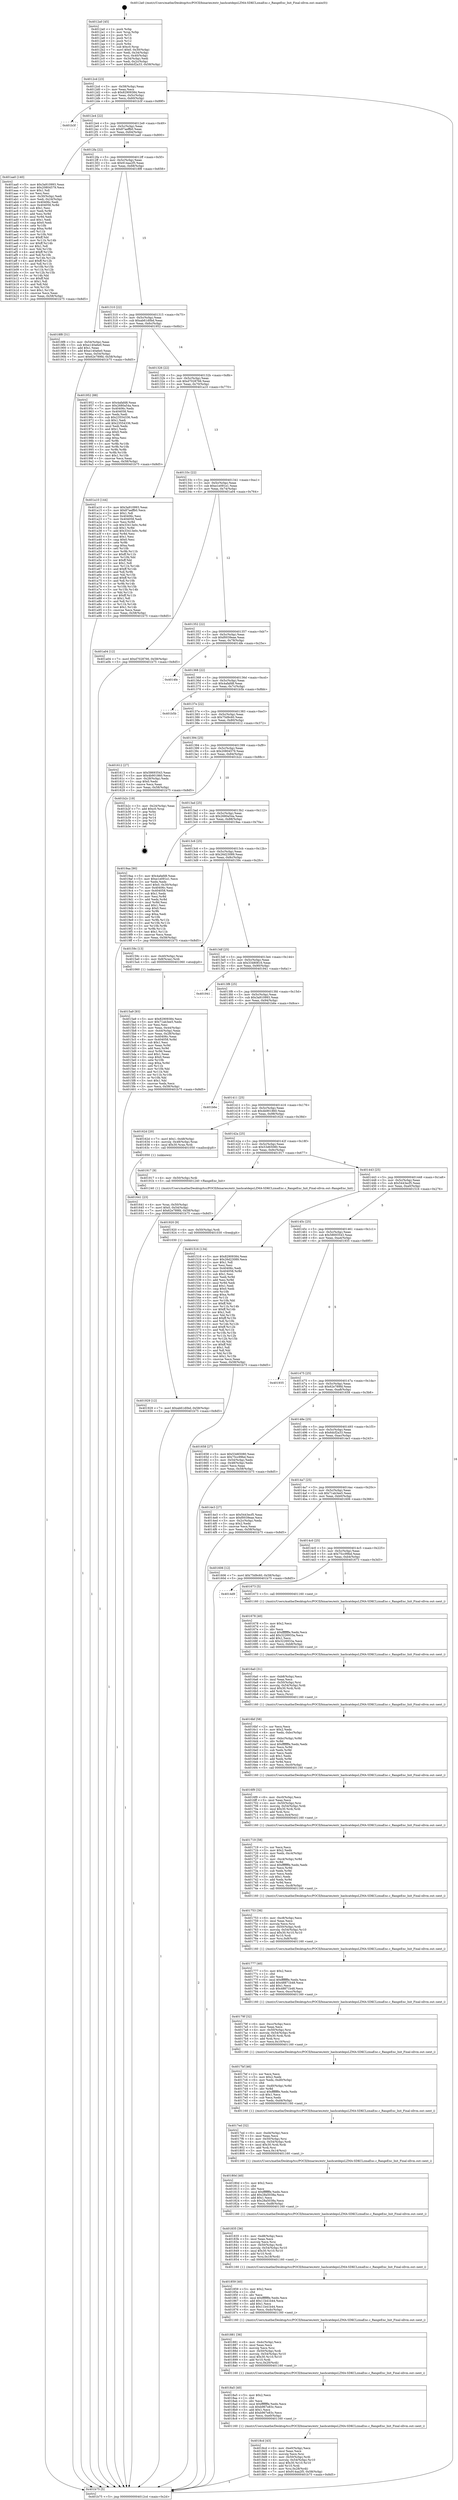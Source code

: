 digraph "0x4012a0" {
  label = "0x4012a0 (/mnt/c/Users/mathe/Desktop/tcc/POCII/binaries/extr_hashcatdepsLZMA-SDKCLzmaEnc.c_RangeEnc_Init_Final-ollvm.out::main(0))"
  labelloc = "t"
  node[shape=record]

  Entry [label="",width=0.3,height=0.3,shape=circle,fillcolor=black,style=filled]
  "0x4012cd" [label="{
     0x4012cd [23]\l
     | [instrs]\l
     &nbsp;&nbsp;0x4012cd \<+3\>: mov -0x58(%rbp),%eax\l
     &nbsp;&nbsp;0x4012d0 \<+2\>: mov %eax,%ecx\l
     &nbsp;&nbsp;0x4012d2 \<+6\>: sub $0x82909384,%ecx\l
     &nbsp;&nbsp;0x4012d8 \<+3\>: mov %eax,-0x5c(%rbp)\l
     &nbsp;&nbsp;0x4012db \<+3\>: mov %ecx,-0x60(%rbp)\l
     &nbsp;&nbsp;0x4012de \<+6\>: je 0000000000401b3f \<main+0x89f\>\l
  }"]
  "0x401b3f" [label="{
     0x401b3f\l
  }", style=dashed]
  "0x4012e4" [label="{
     0x4012e4 [22]\l
     | [instrs]\l
     &nbsp;&nbsp;0x4012e4 \<+5\>: jmp 00000000004012e9 \<main+0x49\>\l
     &nbsp;&nbsp;0x4012e9 \<+3\>: mov -0x5c(%rbp),%eax\l
     &nbsp;&nbsp;0x4012ec \<+5\>: sub $0x87aeffb0,%eax\l
     &nbsp;&nbsp;0x4012f1 \<+3\>: mov %eax,-0x64(%rbp)\l
     &nbsp;&nbsp;0x4012f4 \<+6\>: je 0000000000401aa0 \<main+0x800\>\l
  }"]
  Exit [label="",width=0.3,height=0.3,shape=circle,fillcolor=black,style=filled,peripheries=2]
  "0x401aa0" [label="{
     0x401aa0 [140]\l
     | [instrs]\l
     &nbsp;&nbsp;0x401aa0 \<+5\>: mov $0x3a910993,%eax\l
     &nbsp;&nbsp;0x401aa5 \<+5\>: mov $0x20804579,%ecx\l
     &nbsp;&nbsp;0x401aaa \<+2\>: mov $0x1,%dl\l
     &nbsp;&nbsp;0x401aac \<+2\>: xor %esi,%esi\l
     &nbsp;&nbsp;0x401aae \<+3\>: mov -0x30(%rbp),%edi\l
     &nbsp;&nbsp;0x401ab1 \<+3\>: mov %edi,-0x24(%rbp)\l
     &nbsp;&nbsp;0x401ab4 \<+7\>: mov 0x40406c,%edi\l
     &nbsp;&nbsp;0x401abb \<+8\>: mov 0x404058,%r8d\l
     &nbsp;&nbsp;0x401ac3 \<+3\>: sub $0x1,%esi\l
     &nbsp;&nbsp;0x401ac6 \<+3\>: mov %edi,%r9d\l
     &nbsp;&nbsp;0x401ac9 \<+3\>: add %esi,%r9d\l
     &nbsp;&nbsp;0x401acc \<+4\>: imul %r9d,%edi\l
     &nbsp;&nbsp;0x401ad0 \<+3\>: and $0x1,%edi\l
     &nbsp;&nbsp;0x401ad3 \<+3\>: cmp $0x0,%edi\l
     &nbsp;&nbsp;0x401ad6 \<+4\>: sete %r10b\l
     &nbsp;&nbsp;0x401ada \<+4\>: cmp $0xa,%r8d\l
     &nbsp;&nbsp;0x401ade \<+4\>: setl %r11b\l
     &nbsp;&nbsp;0x401ae2 \<+3\>: mov %r10b,%bl\l
     &nbsp;&nbsp;0x401ae5 \<+3\>: xor $0xff,%bl\l
     &nbsp;&nbsp;0x401ae8 \<+3\>: mov %r11b,%r14b\l
     &nbsp;&nbsp;0x401aeb \<+4\>: xor $0xff,%r14b\l
     &nbsp;&nbsp;0x401aef \<+3\>: xor $0x1,%dl\l
     &nbsp;&nbsp;0x401af2 \<+3\>: mov %bl,%r15b\l
     &nbsp;&nbsp;0x401af5 \<+4\>: and $0xff,%r15b\l
     &nbsp;&nbsp;0x401af9 \<+3\>: and %dl,%r10b\l
     &nbsp;&nbsp;0x401afc \<+3\>: mov %r14b,%r12b\l
     &nbsp;&nbsp;0x401aff \<+4\>: and $0xff,%r12b\l
     &nbsp;&nbsp;0x401b03 \<+3\>: and %dl,%r11b\l
     &nbsp;&nbsp;0x401b06 \<+3\>: or %r10b,%r15b\l
     &nbsp;&nbsp;0x401b09 \<+3\>: or %r11b,%r12b\l
     &nbsp;&nbsp;0x401b0c \<+3\>: xor %r12b,%r15b\l
     &nbsp;&nbsp;0x401b0f \<+3\>: or %r14b,%bl\l
     &nbsp;&nbsp;0x401b12 \<+3\>: xor $0xff,%bl\l
     &nbsp;&nbsp;0x401b15 \<+3\>: or $0x1,%dl\l
     &nbsp;&nbsp;0x401b18 \<+2\>: and %dl,%bl\l
     &nbsp;&nbsp;0x401b1a \<+3\>: or %bl,%r15b\l
     &nbsp;&nbsp;0x401b1d \<+4\>: test $0x1,%r15b\l
     &nbsp;&nbsp;0x401b21 \<+3\>: cmovne %ecx,%eax\l
     &nbsp;&nbsp;0x401b24 \<+3\>: mov %eax,-0x58(%rbp)\l
     &nbsp;&nbsp;0x401b27 \<+5\>: jmp 0000000000401b75 \<main+0x8d5\>\l
  }"]
  "0x4012fa" [label="{
     0x4012fa [22]\l
     | [instrs]\l
     &nbsp;&nbsp;0x4012fa \<+5\>: jmp 00000000004012ff \<main+0x5f\>\l
     &nbsp;&nbsp;0x4012ff \<+3\>: mov -0x5c(%rbp),%eax\l
     &nbsp;&nbsp;0x401302 \<+5\>: sub $0x914aa2f5,%eax\l
     &nbsp;&nbsp;0x401307 \<+3\>: mov %eax,-0x68(%rbp)\l
     &nbsp;&nbsp;0x40130a \<+6\>: je 00000000004018f8 \<main+0x658\>\l
  }"]
  "0x401929" [label="{
     0x401929 [12]\l
     | [instrs]\l
     &nbsp;&nbsp;0x401929 \<+7\>: movl $0xab61d0bd,-0x58(%rbp)\l
     &nbsp;&nbsp;0x401930 \<+5\>: jmp 0000000000401b75 \<main+0x8d5\>\l
  }"]
  "0x4018f8" [label="{
     0x4018f8 [31]\l
     | [instrs]\l
     &nbsp;&nbsp;0x4018f8 \<+3\>: mov -0x54(%rbp),%eax\l
     &nbsp;&nbsp;0x4018fb \<+5\>: sub $0xe140a6e0,%eax\l
     &nbsp;&nbsp;0x401900 \<+3\>: add $0x1,%eax\l
     &nbsp;&nbsp;0x401903 \<+5\>: add $0xe140a6e0,%eax\l
     &nbsp;&nbsp;0x401908 \<+3\>: mov %eax,-0x54(%rbp)\l
     &nbsp;&nbsp;0x40190b \<+7\>: movl $0x62e789fd,-0x58(%rbp)\l
     &nbsp;&nbsp;0x401912 \<+5\>: jmp 0000000000401b75 \<main+0x8d5\>\l
  }"]
  "0x401310" [label="{
     0x401310 [22]\l
     | [instrs]\l
     &nbsp;&nbsp;0x401310 \<+5\>: jmp 0000000000401315 \<main+0x75\>\l
     &nbsp;&nbsp;0x401315 \<+3\>: mov -0x5c(%rbp),%eax\l
     &nbsp;&nbsp;0x401318 \<+5\>: sub $0xab61d0bd,%eax\l
     &nbsp;&nbsp;0x40131d \<+3\>: mov %eax,-0x6c(%rbp)\l
     &nbsp;&nbsp;0x401320 \<+6\>: je 0000000000401952 \<main+0x6b2\>\l
  }"]
  "0x401920" [label="{
     0x401920 [9]\l
     | [instrs]\l
     &nbsp;&nbsp;0x401920 \<+4\>: mov -0x50(%rbp),%rdi\l
     &nbsp;&nbsp;0x401924 \<+5\>: call 0000000000401030 \<free@plt\>\l
     | [calls]\l
     &nbsp;&nbsp;0x401030 \{1\} (unknown)\l
  }"]
  "0x401952" [label="{
     0x401952 [88]\l
     | [instrs]\l
     &nbsp;&nbsp;0x401952 \<+5\>: mov $0x4afafd8,%eax\l
     &nbsp;&nbsp;0x401957 \<+5\>: mov $0x2680a54a,%ecx\l
     &nbsp;&nbsp;0x40195c \<+7\>: mov 0x40406c,%edx\l
     &nbsp;&nbsp;0x401963 \<+7\>: mov 0x404058,%esi\l
     &nbsp;&nbsp;0x40196a \<+2\>: mov %edx,%edi\l
     &nbsp;&nbsp;0x40196c \<+6\>: sub $0x23554336,%edi\l
     &nbsp;&nbsp;0x401972 \<+3\>: sub $0x1,%edi\l
     &nbsp;&nbsp;0x401975 \<+6\>: add $0x23554336,%edi\l
     &nbsp;&nbsp;0x40197b \<+3\>: imul %edi,%edx\l
     &nbsp;&nbsp;0x40197e \<+3\>: and $0x1,%edx\l
     &nbsp;&nbsp;0x401981 \<+3\>: cmp $0x0,%edx\l
     &nbsp;&nbsp;0x401984 \<+4\>: sete %r8b\l
     &nbsp;&nbsp;0x401988 \<+3\>: cmp $0xa,%esi\l
     &nbsp;&nbsp;0x40198b \<+4\>: setl %r9b\l
     &nbsp;&nbsp;0x40198f \<+3\>: mov %r8b,%r10b\l
     &nbsp;&nbsp;0x401992 \<+3\>: and %r9b,%r10b\l
     &nbsp;&nbsp;0x401995 \<+3\>: xor %r9b,%r8b\l
     &nbsp;&nbsp;0x401998 \<+3\>: or %r8b,%r10b\l
     &nbsp;&nbsp;0x40199b \<+4\>: test $0x1,%r10b\l
     &nbsp;&nbsp;0x40199f \<+3\>: cmovne %ecx,%eax\l
     &nbsp;&nbsp;0x4019a2 \<+3\>: mov %eax,-0x58(%rbp)\l
     &nbsp;&nbsp;0x4019a5 \<+5\>: jmp 0000000000401b75 \<main+0x8d5\>\l
  }"]
  "0x401326" [label="{
     0x401326 [22]\l
     | [instrs]\l
     &nbsp;&nbsp;0x401326 \<+5\>: jmp 000000000040132b \<main+0x8b\>\l
     &nbsp;&nbsp;0x40132b \<+3\>: mov -0x5c(%rbp),%eax\l
     &nbsp;&nbsp;0x40132e \<+5\>: sub $0xd7028766,%eax\l
     &nbsp;&nbsp;0x401333 \<+3\>: mov %eax,-0x70(%rbp)\l
     &nbsp;&nbsp;0x401336 \<+6\>: je 0000000000401a10 \<main+0x770\>\l
  }"]
  "0x4018cd" [label="{
     0x4018cd [43]\l
     | [instrs]\l
     &nbsp;&nbsp;0x4018cd \<+6\>: mov -0xe0(%rbp),%ecx\l
     &nbsp;&nbsp;0x4018d3 \<+3\>: imul %eax,%ecx\l
     &nbsp;&nbsp;0x4018d6 \<+3\>: movslq %ecx,%rsi\l
     &nbsp;&nbsp;0x4018d9 \<+4\>: mov -0x50(%rbp),%rdi\l
     &nbsp;&nbsp;0x4018dd \<+4\>: movslq -0x54(%rbp),%r10\l
     &nbsp;&nbsp;0x4018e1 \<+4\>: imul $0x30,%r10,%r10\l
     &nbsp;&nbsp;0x4018e5 \<+3\>: add %r10,%rdi\l
     &nbsp;&nbsp;0x4018e8 \<+4\>: mov %rsi,0x28(%rdi)\l
     &nbsp;&nbsp;0x4018ec \<+7\>: movl $0x914aa2f5,-0x58(%rbp)\l
     &nbsp;&nbsp;0x4018f3 \<+5\>: jmp 0000000000401b75 \<main+0x8d5\>\l
  }"]
  "0x401a10" [label="{
     0x401a10 [144]\l
     | [instrs]\l
     &nbsp;&nbsp;0x401a10 \<+5\>: mov $0x3a910993,%eax\l
     &nbsp;&nbsp;0x401a15 \<+5\>: mov $0x87aeffb0,%ecx\l
     &nbsp;&nbsp;0x401a1a \<+2\>: mov $0x1,%dl\l
     &nbsp;&nbsp;0x401a1c \<+7\>: mov 0x40406c,%esi\l
     &nbsp;&nbsp;0x401a23 \<+7\>: mov 0x404058,%edi\l
     &nbsp;&nbsp;0x401a2a \<+3\>: mov %esi,%r8d\l
     &nbsp;&nbsp;0x401a2d \<+7\>: sub $0x33413e0c,%r8d\l
     &nbsp;&nbsp;0x401a34 \<+4\>: sub $0x1,%r8d\l
     &nbsp;&nbsp;0x401a38 \<+7\>: add $0x33413e0c,%r8d\l
     &nbsp;&nbsp;0x401a3f \<+4\>: imul %r8d,%esi\l
     &nbsp;&nbsp;0x401a43 \<+3\>: and $0x1,%esi\l
     &nbsp;&nbsp;0x401a46 \<+3\>: cmp $0x0,%esi\l
     &nbsp;&nbsp;0x401a49 \<+4\>: sete %r9b\l
     &nbsp;&nbsp;0x401a4d \<+3\>: cmp $0xa,%edi\l
     &nbsp;&nbsp;0x401a50 \<+4\>: setl %r10b\l
     &nbsp;&nbsp;0x401a54 \<+3\>: mov %r9b,%r11b\l
     &nbsp;&nbsp;0x401a57 \<+4\>: xor $0xff,%r11b\l
     &nbsp;&nbsp;0x401a5b \<+3\>: mov %r10b,%bl\l
     &nbsp;&nbsp;0x401a5e \<+3\>: xor $0xff,%bl\l
     &nbsp;&nbsp;0x401a61 \<+3\>: xor $0x1,%dl\l
     &nbsp;&nbsp;0x401a64 \<+3\>: mov %r11b,%r14b\l
     &nbsp;&nbsp;0x401a67 \<+4\>: and $0xff,%r14b\l
     &nbsp;&nbsp;0x401a6b \<+3\>: and %dl,%r9b\l
     &nbsp;&nbsp;0x401a6e \<+3\>: mov %bl,%r15b\l
     &nbsp;&nbsp;0x401a71 \<+4\>: and $0xff,%r15b\l
     &nbsp;&nbsp;0x401a75 \<+3\>: and %dl,%r10b\l
     &nbsp;&nbsp;0x401a78 \<+3\>: or %r9b,%r14b\l
     &nbsp;&nbsp;0x401a7b \<+3\>: or %r10b,%r15b\l
     &nbsp;&nbsp;0x401a7e \<+3\>: xor %r15b,%r14b\l
     &nbsp;&nbsp;0x401a81 \<+3\>: or %bl,%r11b\l
     &nbsp;&nbsp;0x401a84 \<+4\>: xor $0xff,%r11b\l
     &nbsp;&nbsp;0x401a88 \<+3\>: or $0x1,%dl\l
     &nbsp;&nbsp;0x401a8b \<+3\>: and %dl,%r11b\l
     &nbsp;&nbsp;0x401a8e \<+3\>: or %r11b,%r14b\l
     &nbsp;&nbsp;0x401a91 \<+4\>: test $0x1,%r14b\l
     &nbsp;&nbsp;0x401a95 \<+3\>: cmovne %ecx,%eax\l
     &nbsp;&nbsp;0x401a98 \<+3\>: mov %eax,-0x58(%rbp)\l
     &nbsp;&nbsp;0x401a9b \<+5\>: jmp 0000000000401b75 \<main+0x8d5\>\l
  }"]
  "0x40133c" [label="{
     0x40133c [22]\l
     | [instrs]\l
     &nbsp;&nbsp;0x40133c \<+5\>: jmp 0000000000401341 \<main+0xa1\>\l
     &nbsp;&nbsp;0x401341 \<+3\>: mov -0x5c(%rbp),%eax\l
     &nbsp;&nbsp;0x401344 \<+5\>: sub $0xe1e091e1,%eax\l
     &nbsp;&nbsp;0x401349 \<+3\>: mov %eax,-0x74(%rbp)\l
     &nbsp;&nbsp;0x40134c \<+6\>: je 0000000000401a04 \<main+0x764\>\l
  }"]
  "0x4018a5" [label="{
     0x4018a5 [40]\l
     | [instrs]\l
     &nbsp;&nbsp;0x4018a5 \<+5\>: mov $0x2,%ecx\l
     &nbsp;&nbsp;0x4018aa \<+1\>: cltd\l
     &nbsp;&nbsp;0x4018ab \<+2\>: idiv %ecx\l
     &nbsp;&nbsp;0x4018ad \<+6\>: imul $0xfffffffe,%edx,%ecx\l
     &nbsp;&nbsp;0x4018b3 \<+6\>: sub $0xb967e83c,%ecx\l
     &nbsp;&nbsp;0x4018b9 \<+3\>: add $0x1,%ecx\l
     &nbsp;&nbsp;0x4018bc \<+6\>: add $0xb967e83c,%ecx\l
     &nbsp;&nbsp;0x4018c2 \<+6\>: mov %ecx,-0xe0(%rbp)\l
     &nbsp;&nbsp;0x4018c8 \<+5\>: call 0000000000401160 \<next_i\>\l
     | [calls]\l
     &nbsp;&nbsp;0x401160 \{1\} (/mnt/c/Users/mathe/Desktop/tcc/POCII/binaries/extr_hashcatdepsLZMA-SDKCLzmaEnc.c_RangeEnc_Init_Final-ollvm.out::next_i)\l
  }"]
  "0x401a04" [label="{
     0x401a04 [12]\l
     | [instrs]\l
     &nbsp;&nbsp;0x401a04 \<+7\>: movl $0xd7028766,-0x58(%rbp)\l
     &nbsp;&nbsp;0x401a0b \<+5\>: jmp 0000000000401b75 \<main+0x8d5\>\l
  }"]
  "0x401352" [label="{
     0x401352 [22]\l
     | [instrs]\l
     &nbsp;&nbsp;0x401352 \<+5\>: jmp 0000000000401357 \<main+0xb7\>\l
     &nbsp;&nbsp;0x401357 \<+3\>: mov -0x5c(%rbp),%eax\l
     &nbsp;&nbsp;0x40135a \<+5\>: sub $0xf0039eae,%eax\l
     &nbsp;&nbsp;0x40135f \<+3\>: mov %eax,-0x78(%rbp)\l
     &nbsp;&nbsp;0x401362 \<+6\>: je 00000000004014fe \<main+0x25e\>\l
  }"]
  "0x401881" [label="{
     0x401881 [36]\l
     | [instrs]\l
     &nbsp;&nbsp;0x401881 \<+6\>: mov -0xdc(%rbp),%ecx\l
     &nbsp;&nbsp;0x401887 \<+3\>: imul %eax,%ecx\l
     &nbsp;&nbsp;0x40188a \<+3\>: movslq %ecx,%rsi\l
     &nbsp;&nbsp;0x40188d \<+4\>: mov -0x50(%rbp),%rdi\l
     &nbsp;&nbsp;0x401891 \<+4\>: movslq -0x54(%rbp),%r10\l
     &nbsp;&nbsp;0x401895 \<+4\>: imul $0x30,%r10,%r10\l
     &nbsp;&nbsp;0x401899 \<+3\>: add %r10,%rdi\l
     &nbsp;&nbsp;0x40189c \<+4\>: mov %rsi,0x20(%rdi)\l
     &nbsp;&nbsp;0x4018a0 \<+5\>: call 0000000000401160 \<next_i\>\l
     | [calls]\l
     &nbsp;&nbsp;0x401160 \{1\} (/mnt/c/Users/mathe/Desktop/tcc/POCII/binaries/extr_hashcatdepsLZMA-SDKCLzmaEnc.c_RangeEnc_Init_Final-ollvm.out::next_i)\l
  }"]
  "0x4014fe" [label="{
     0x4014fe\l
  }", style=dashed]
  "0x401368" [label="{
     0x401368 [22]\l
     | [instrs]\l
     &nbsp;&nbsp;0x401368 \<+5\>: jmp 000000000040136d \<main+0xcd\>\l
     &nbsp;&nbsp;0x40136d \<+3\>: mov -0x5c(%rbp),%eax\l
     &nbsp;&nbsp;0x401370 \<+5\>: sub $0x4afafd8,%eax\l
     &nbsp;&nbsp;0x401375 \<+3\>: mov %eax,-0x7c(%rbp)\l
     &nbsp;&nbsp;0x401378 \<+6\>: je 0000000000401b5b \<main+0x8bb\>\l
  }"]
  "0x401859" [label="{
     0x401859 [40]\l
     | [instrs]\l
     &nbsp;&nbsp;0x401859 \<+5\>: mov $0x2,%ecx\l
     &nbsp;&nbsp;0x40185e \<+1\>: cltd\l
     &nbsp;&nbsp;0x40185f \<+2\>: idiv %ecx\l
     &nbsp;&nbsp;0x401861 \<+6\>: imul $0xfffffffe,%edx,%ecx\l
     &nbsp;&nbsp;0x401867 \<+6\>: add $0x11b41b44,%ecx\l
     &nbsp;&nbsp;0x40186d \<+3\>: add $0x1,%ecx\l
     &nbsp;&nbsp;0x401870 \<+6\>: sub $0x11b41b44,%ecx\l
     &nbsp;&nbsp;0x401876 \<+6\>: mov %ecx,-0xdc(%rbp)\l
     &nbsp;&nbsp;0x40187c \<+5\>: call 0000000000401160 \<next_i\>\l
     | [calls]\l
     &nbsp;&nbsp;0x401160 \{1\} (/mnt/c/Users/mathe/Desktop/tcc/POCII/binaries/extr_hashcatdepsLZMA-SDKCLzmaEnc.c_RangeEnc_Init_Final-ollvm.out::next_i)\l
  }"]
  "0x401b5b" [label="{
     0x401b5b\l
  }", style=dashed]
  "0x40137e" [label="{
     0x40137e [22]\l
     | [instrs]\l
     &nbsp;&nbsp;0x40137e \<+5\>: jmp 0000000000401383 \<main+0xe3\>\l
     &nbsp;&nbsp;0x401383 \<+3\>: mov -0x5c(%rbp),%eax\l
     &nbsp;&nbsp;0x401386 \<+5\>: sub $0x75d9c60,%eax\l
     &nbsp;&nbsp;0x40138b \<+3\>: mov %eax,-0x80(%rbp)\l
     &nbsp;&nbsp;0x40138e \<+6\>: je 0000000000401612 \<main+0x372\>\l
  }"]
  "0x401835" [label="{
     0x401835 [36]\l
     | [instrs]\l
     &nbsp;&nbsp;0x401835 \<+6\>: mov -0xd8(%rbp),%ecx\l
     &nbsp;&nbsp;0x40183b \<+3\>: imul %eax,%ecx\l
     &nbsp;&nbsp;0x40183e \<+3\>: movslq %ecx,%rsi\l
     &nbsp;&nbsp;0x401841 \<+4\>: mov -0x50(%rbp),%rdi\l
     &nbsp;&nbsp;0x401845 \<+4\>: movslq -0x54(%rbp),%r10\l
     &nbsp;&nbsp;0x401849 \<+4\>: imul $0x30,%r10,%r10\l
     &nbsp;&nbsp;0x40184d \<+3\>: add %r10,%rdi\l
     &nbsp;&nbsp;0x401850 \<+4\>: mov %rsi,0x18(%rdi)\l
     &nbsp;&nbsp;0x401854 \<+5\>: call 0000000000401160 \<next_i\>\l
     | [calls]\l
     &nbsp;&nbsp;0x401160 \{1\} (/mnt/c/Users/mathe/Desktop/tcc/POCII/binaries/extr_hashcatdepsLZMA-SDKCLzmaEnc.c_RangeEnc_Init_Final-ollvm.out::next_i)\l
  }"]
  "0x401612" [label="{
     0x401612 [27]\l
     | [instrs]\l
     &nbsp;&nbsp;0x401612 \<+5\>: mov $0x58693543,%eax\l
     &nbsp;&nbsp;0x401617 \<+5\>: mov $0x4b901860,%ecx\l
     &nbsp;&nbsp;0x40161c \<+3\>: mov -0x28(%rbp),%edx\l
     &nbsp;&nbsp;0x40161f \<+3\>: cmp $0x0,%edx\l
     &nbsp;&nbsp;0x401622 \<+3\>: cmove %ecx,%eax\l
     &nbsp;&nbsp;0x401625 \<+3\>: mov %eax,-0x58(%rbp)\l
     &nbsp;&nbsp;0x401628 \<+5\>: jmp 0000000000401b75 \<main+0x8d5\>\l
  }"]
  "0x401394" [label="{
     0x401394 [25]\l
     | [instrs]\l
     &nbsp;&nbsp;0x401394 \<+5\>: jmp 0000000000401399 \<main+0xf9\>\l
     &nbsp;&nbsp;0x401399 \<+3\>: mov -0x5c(%rbp),%eax\l
     &nbsp;&nbsp;0x40139c \<+5\>: sub $0x20804579,%eax\l
     &nbsp;&nbsp;0x4013a1 \<+6\>: mov %eax,-0x84(%rbp)\l
     &nbsp;&nbsp;0x4013a7 \<+6\>: je 0000000000401b2c \<main+0x88c\>\l
  }"]
  "0x40180d" [label="{
     0x40180d [40]\l
     | [instrs]\l
     &nbsp;&nbsp;0x40180d \<+5\>: mov $0x2,%ecx\l
     &nbsp;&nbsp;0x401812 \<+1\>: cltd\l
     &nbsp;&nbsp;0x401813 \<+2\>: idiv %ecx\l
     &nbsp;&nbsp;0x401815 \<+6\>: imul $0xfffffffe,%edx,%ecx\l
     &nbsp;&nbsp;0x40181b \<+6\>: add $0x28a5038a,%ecx\l
     &nbsp;&nbsp;0x401821 \<+3\>: add $0x1,%ecx\l
     &nbsp;&nbsp;0x401824 \<+6\>: sub $0x28a5038a,%ecx\l
     &nbsp;&nbsp;0x40182a \<+6\>: mov %ecx,-0xd8(%rbp)\l
     &nbsp;&nbsp;0x401830 \<+5\>: call 0000000000401160 \<next_i\>\l
     | [calls]\l
     &nbsp;&nbsp;0x401160 \{1\} (/mnt/c/Users/mathe/Desktop/tcc/POCII/binaries/extr_hashcatdepsLZMA-SDKCLzmaEnc.c_RangeEnc_Init_Final-ollvm.out::next_i)\l
  }"]
  "0x401b2c" [label="{
     0x401b2c [19]\l
     | [instrs]\l
     &nbsp;&nbsp;0x401b2c \<+3\>: mov -0x24(%rbp),%eax\l
     &nbsp;&nbsp;0x401b2f \<+7\>: add $0xc0,%rsp\l
     &nbsp;&nbsp;0x401b36 \<+1\>: pop %rbx\l
     &nbsp;&nbsp;0x401b37 \<+2\>: pop %r12\l
     &nbsp;&nbsp;0x401b39 \<+2\>: pop %r14\l
     &nbsp;&nbsp;0x401b3b \<+2\>: pop %r15\l
     &nbsp;&nbsp;0x401b3d \<+1\>: pop %rbp\l
     &nbsp;&nbsp;0x401b3e \<+1\>: ret\l
  }"]
  "0x4013ad" [label="{
     0x4013ad [25]\l
     | [instrs]\l
     &nbsp;&nbsp;0x4013ad \<+5\>: jmp 00000000004013b2 \<main+0x112\>\l
     &nbsp;&nbsp;0x4013b2 \<+3\>: mov -0x5c(%rbp),%eax\l
     &nbsp;&nbsp;0x4013b5 \<+5\>: sub $0x2680a54a,%eax\l
     &nbsp;&nbsp;0x4013ba \<+6\>: mov %eax,-0x88(%rbp)\l
     &nbsp;&nbsp;0x4013c0 \<+6\>: je 00000000004019aa \<main+0x70a\>\l
  }"]
  "0x4017ed" [label="{
     0x4017ed [32]\l
     | [instrs]\l
     &nbsp;&nbsp;0x4017ed \<+6\>: mov -0xd4(%rbp),%ecx\l
     &nbsp;&nbsp;0x4017f3 \<+3\>: imul %eax,%ecx\l
     &nbsp;&nbsp;0x4017f6 \<+4\>: mov -0x50(%rbp),%rsi\l
     &nbsp;&nbsp;0x4017fa \<+4\>: movslq -0x54(%rbp),%rdi\l
     &nbsp;&nbsp;0x4017fe \<+4\>: imul $0x30,%rdi,%rdi\l
     &nbsp;&nbsp;0x401802 \<+3\>: add %rdi,%rsi\l
     &nbsp;&nbsp;0x401805 \<+3\>: mov %ecx,0x14(%rsi)\l
     &nbsp;&nbsp;0x401808 \<+5\>: call 0000000000401160 \<next_i\>\l
     | [calls]\l
     &nbsp;&nbsp;0x401160 \{1\} (/mnt/c/Users/mathe/Desktop/tcc/POCII/binaries/extr_hashcatdepsLZMA-SDKCLzmaEnc.c_RangeEnc_Init_Final-ollvm.out::next_i)\l
  }"]
  "0x4019aa" [label="{
     0x4019aa [90]\l
     | [instrs]\l
     &nbsp;&nbsp;0x4019aa \<+5\>: mov $0x4afafd8,%eax\l
     &nbsp;&nbsp;0x4019af \<+5\>: mov $0xe1e091e1,%ecx\l
     &nbsp;&nbsp;0x4019b4 \<+2\>: xor %edx,%edx\l
     &nbsp;&nbsp;0x4019b6 \<+7\>: movl $0x0,-0x30(%rbp)\l
     &nbsp;&nbsp;0x4019bd \<+7\>: mov 0x40406c,%esi\l
     &nbsp;&nbsp;0x4019c4 \<+7\>: mov 0x404058,%edi\l
     &nbsp;&nbsp;0x4019cb \<+3\>: sub $0x1,%edx\l
     &nbsp;&nbsp;0x4019ce \<+3\>: mov %esi,%r8d\l
     &nbsp;&nbsp;0x4019d1 \<+3\>: add %edx,%r8d\l
     &nbsp;&nbsp;0x4019d4 \<+4\>: imul %r8d,%esi\l
     &nbsp;&nbsp;0x4019d8 \<+3\>: and $0x1,%esi\l
     &nbsp;&nbsp;0x4019db \<+3\>: cmp $0x0,%esi\l
     &nbsp;&nbsp;0x4019de \<+4\>: sete %r9b\l
     &nbsp;&nbsp;0x4019e2 \<+3\>: cmp $0xa,%edi\l
     &nbsp;&nbsp;0x4019e5 \<+4\>: setl %r10b\l
     &nbsp;&nbsp;0x4019e9 \<+3\>: mov %r9b,%r11b\l
     &nbsp;&nbsp;0x4019ec \<+3\>: and %r10b,%r11b\l
     &nbsp;&nbsp;0x4019ef \<+3\>: xor %r10b,%r9b\l
     &nbsp;&nbsp;0x4019f2 \<+3\>: or %r9b,%r11b\l
     &nbsp;&nbsp;0x4019f5 \<+4\>: test $0x1,%r11b\l
     &nbsp;&nbsp;0x4019f9 \<+3\>: cmovne %ecx,%eax\l
     &nbsp;&nbsp;0x4019fc \<+3\>: mov %eax,-0x58(%rbp)\l
     &nbsp;&nbsp;0x4019ff \<+5\>: jmp 0000000000401b75 \<main+0x8d5\>\l
  }"]
  "0x4013c6" [label="{
     0x4013c6 [25]\l
     | [instrs]\l
     &nbsp;&nbsp;0x4013c6 \<+5\>: jmp 00000000004013cb \<main+0x12b\>\l
     &nbsp;&nbsp;0x4013cb \<+3\>: mov -0x5c(%rbp),%eax\l
     &nbsp;&nbsp;0x4013ce \<+5\>: sub $0x26d23089,%eax\l
     &nbsp;&nbsp;0x4013d3 \<+6\>: mov %eax,-0x8c(%rbp)\l
     &nbsp;&nbsp;0x4013d9 \<+6\>: je 000000000040159c \<main+0x2fc\>\l
  }"]
  "0x4017bf" [label="{
     0x4017bf [46]\l
     | [instrs]\l
     &nbsp;&nbsp;0x4017bf \<+2\>: xor %ecx,%ecx\l
     &nbsp;&nbsp;0x4017c1 \<+5\>: mov $0x2,%edx\l
     &nbsp;&nbsp;0x4017c6 \<+6\>: mov %edx,-0xd0(%rbp)\l
     &nbsp;&nbsp;0x4017cc \<+1\>: cltd\l
     &nbsp;&nbsp;0x4017cd \<+7\>: mov -0xd0(%rbp),%r8d\l
     &nbsp;&nbsp;0x4017d4 \<+3\>: idiv %r8d\l
     &nbsp;&nbsp;0x4017d7 \<+6\>: imul $0xfffffffe,%edx,%edx\l
     &nbsp;&nbsp;0x4017dd \<+3\>: sub $0x1,%ecx\l
     &nbsp;&nbsp;0x4017e0 \<+2\>: sub %ecx,%edx\l
     &nbsp;&nbsp;0x4017e2 \<+6\>: mov %edx,-0xd4(%rbp)\l
     &nbsp;&nbsp;0x4017e8 \<+5\>: call 0000000000401160 \<next_i\>\l
     | [calls]\l
     &nbsp;&nbsp;0x401160 \{1\} (/mnt/c/Users/mathe/Desktop/tcc/POCII/binaries/extr_hashcatdepsLZMA-SDKCLzmaEnc.c_RangeEnc_Init_Final-ollvm.out::next_i)\l
  }"]
  "0x40159c" [label="{
     0x40159c [13]\l
     | [instrs]\l
     &nbsp;&nbsp;0x40159c \<+4\>: mov -0x40(%rbp),%rax\l
     &nbsp;&nbsp;0x4015a0 \<+4\>: mov 0x8(%rax),%rdi\l
     &nbsp;&nbsp;0x4015a4 \<+5\>: call 0000000000401060 \<atoi@plt\>\l
     | [calls]\l
     &nbsp;&nbsp;0x401060 \{1\} (unknown)\l
  }"]
  "0x4013df" [label="{
     0x4013df [25]\l
     | [instrs]\l
     &nbsp;&nbsp;0x4013df \<+5\>: jmp 00000000004013e4 \<main+0x144\>\l
     &nbsp;&nbsp;0x4013e4 \<+3\>: mov -0x5c(%rbp),%eax\l
     &nbsp;&nbsp;0x4013e7 \<+5\>: sub $0x33480816,%eax\l
     &nbsp;&nbsp;0x4013ec \<+6\>: mov %eax,-0x90(%rbp)\l
     &nbsp;&nbsp;0x4013f2 \<+6\>: je 0000000000401941 \<main+0x6a1\>\l
  }"]
  "0x40179f" [label="{
     0x40179f [32]\l
     | [instrs]\l
     &nbsp;&nbsp;0x40179f \<+6\>: mov -0xcc(%rbp),%ecx\l
     &nbsp;&nbsp;0x4017a5 \<+3\>: imul %eax,%ecx\l
     &nbsp;&nbsp;0x4017a8 \<+4\>: mov -0x50(%rbp),%rsi\l
     &nbsp;&nbsp;0x4017ac \<+4\>: movslq -0x54(%rbp),%rdi\l
     &nbsp;&nbsp;0x4017b0 \<+4\>: imul $0x30,%rdi,%rdi\l
     &nbsp;&nbsp;0x4017b4 \<+3\>: add %rdi,%rsi\l
     &nbsp;&nbsp;0x4017b7 \<+3\>: mov %ecx,0x10(%rsi)\l
     &nbsp;&nbsp;0x4017ba \<+5\>: call 0000000000401160 \<next_i\>\l
     | [calls]\l
     &nbsp;&nbsp;0x401160 \{1\} (/mnt/c/Users/mathe/Desktop/tcc/POCII/binaries/extr_hashcatdepsLZMA-SDKCLzmaEnc.c_RangeEnc_Init_Final-ollvm.out::next_i)\l
  }"]
  "0x401941" [label="{
     0x401941\l
  }", style=dashed]
  "0x4013f8" [label="{
     0x4013f8 [25]\l
     | [instrs]\l
     &nbsp;&nbsp;0x4013f8 \<+5\>: jmp 00000000004013fd \<main+0x15d\>\l
     &nbsp;&nbsp;0x4013fd \<+3\>: mov -0x5c(%rbp),%eax\l
     &nbsp;&nbsp;0x401400 \<+5\>: sub $0x3a910993,%eax\l
     &nbsp;&nbsp;0x401405 \<+6\>: mov %eax,-0x94(%rbp)\l
     &nbsp;&nbsp;0x40140b \<+6\>: je 0000000000401b6e \<main+0x8ce\>\l
  }"]
  "0x401777" [label="{
     0x401777 [40]\l
     | [instrs]\l
     &nbsp;&nbsp;0x401777 \<+5\>: mov $0x2,%ecx\l
     &nbsp;&nbsp;0x40177c \<+1\>: cltd\l
     &nbsp;&nbsp;0x40177d \<+2\>: idiv %ecx\l
     &nbsp;&nbsp;0x40177f \<+6\>: imul $0xfffffffe,%edx,%ecx\l
     &nbsp;&nbsp;0x401785 \<+6\>: add $0x48871b48,%ecx\l
     &nbsp;&nbsp;0x40178b \<+3\>: add $0x1,%ecx\l
     &nbsp;&nbsp;0x40178e \<+6\>: sub $0x48871b48,%ecx\l
     &nbsp;&nbsp;0x401794 \<+6\>: mov %ecx,-0xcc(%rbp)\l
     &nbsp;&nbsp;0x40179a \<+5\>: call 0000000000401160 \<next_i\>\l
     | [calls]\l
     &nbsp;&nbsp;0x401160 \{1\} (/mnt/c/Users/mathe/Desktop/tcc/POCII/binaries/extr_hashcatdepsLZMA-SDKCLzmaEnc.c_RangeEnc_Init_Final-ollvm.out::next_i)\l
  }"]
  "0x401b6e" [label="{
     0x401b6e\l
  }", style=dashed]
  "0x401411" [label="{
     0x401411 [25]\l
     | [instrs]\l
     &nbsp;&nbsp;0x401411 \<+5\>: jmp 0000000000401416 \<main+0x176\>\l
     &nbsp;&nbsp;0x401416 \<+3\>: mov -0x5c(%rbp),%eax\l
     &nbsp;&nbsp;0x401419 \<+5\>: sub $0x4b901860,%eax\l
     &nbsp;&nbsp;0x40141e \<+6\>: mov %eax,-0x98(%rbp)\l
     &nbsp;&nbsp;0x401424 \<+6\>: je 000000000040162d \<main+0x38d\>\l
  }"]
  "0x401753" [label="{
     0x401753 [36]\l
     | [instrs]\l
     &nbsp;&nbsp;0x401753 \<+6\>: mov -0xc8(%rbp),%ecx\l
     &nbsp;&nbsp;0x401759 \<+3\>: imul %eax,%ecx\l
     &nbsp;&nbsp;0x40175c \<+3\>: movslq %ecx,%rsi\l
     &nbsp;&nbsp;0x40175f \<+4\>: mov -0x50(%rbp),%rdi\l
     &nbsp;&nbsp;0x401763 \<+4\>: movslq -0x54(%rbp),%r10\l
     &nbsp;&nbsp;0x401767 \<+4\>: imul $0x30,%r10,%r10\l
     &nbsp;&nbsp;0x40176b \<+3\>: add %r10,%rdi\l
     &nbsp;&nbsp;0x40176e \<+4\>: mov %rsi,0x8(%rdi)\l
     &nbsp;&nbsp;0x401772 \<+5\>: call 0000000000401160 \<next_i\>\l
     | [calls]\l
     &nbsp;&nbsp;0x401160 \{1\} (/mnt/c/Users/mathe/Desktop/tcc/POCII/binaries/extr_hashcatdepsLZMA-SDKCLzmaEnc.c_RangeEnc_Init_Final-ollvm.out::next_i)\l
  }"]
  "0x40162d" [label="{
     0x40162d [20]\l
     | [instrs]\l
     &nbsp;&nbsp;0x40162d \<+7\>: movl $0x1,-0x48(%rbp)\l
     &nbsp;&nbsp;0x401634 \<+4\>: movslq -0x48(%rbp),%rax\l
     &nbsp;&nbsp;0x401638 \<+4\>: imul $0x30,%rax,%rdi\l
     &nbsp;&nbsp;0x40163c \<+5\>: call 0000000000401050 \<malloc@plt\>\l
     | [calls]\l
     &nbsp;&nbsp;0x401050 \{1\} (unknown)\l
  }"]
  "0x40142a" [label="{
     0x40142a [25]\l
     | [instrs]\l
     &nbsp;&nbsp;0x40142a \<+5\>: jmp 000000000040142f \<main+0x18f\>\l
     &nbsp;&nbsp;0x40142f \<+3\>: mov -0x5c(%rbp),%eax\l
     &nbsp;&nbsp;0x401432 \<+5\>: sub $0x53d65080,%eax\l
     &nbsp;&nbsp;0x401437 \<+6\>: mov %eax,-0x9c(%rbp)\l
     &nbsp;&nbsp;0x40143d \<+6\>: je 0000000000401917 \<main+0x677\>\l
  }"]
  "0x401719" [label="{
     0x401719 [58]\l
     | [instrs]\l
     &nbsp;&nbsp;0x401719 \<+2\>: xor %ecx,%ecx\l
     &nbsp;&nbsp;0x40171b \<+5\>: mov $0x2,%edx\l
     &nbsp;&nbsp;0x401720 \<+6\>: mov %edx,-0xc4(%rbp)\l
     &nbsp;&nbsp;0x401726 \<+1\>: cltd\l
     &nbsp;&nbsp;0x401727 \<+7\>: mov -0xc4(%rbp),%r8d\l
     &nbsp;&nbsp;0x40172e \<+3\>: idiv %r8d\l
     &nbsp;&nbsp;0x401731 \<+6\>: imul $0xfffffffe,%edx,%edx\l
     &nbsp;&nbsp;0x401737 \<+3\>: mov %ecx,%r9d\l
     &nbsp;&nbsp;0x40173a \<+3\>: sub %edx,%r9d\l
     &nbsp;&nbsp;0x40173d \<+2\>: mov %ecx,%edx\l
     &nbsp;&nbsp;0x40173f \<+3\>: sub $0x1,%edx\l
     &nbsp;&nbsp;0x401742 \<+3\>: add %edx,%r9d\l
     &nbsp;&nbsp;0x401745 \<+3\>: sub %r9d,%ecx\l
     &nbsp;&nbsp;0x401748 \<+6\>: mov %ecx,-0xc8(%rbp)\l
     &nbsp;&nbsp;0x40174e \<+5\>: call 0000000000401160 \<next_i\>\l
     | [calls]\l
     &nbsp;&nbsp;0x401160 \{1\} (/mnt/c/Users/mathe/Desktop/tcc/POCII/binaries/extr_hashcatdepsLZMA-SDKCLzmaEnc.c_RangeEnc_Init_Final-ollvm.out::next_i)\l
  }"]
  "0x401917" [label="{
     0x401917 [9]\l
     | [instrs]\l
     &nbsp;&nbsp;0x401917 \<+4\>: mov -0x50(%rbp),%rdi\l
     &nbsp;&nbsp;0x40191b \<+5\>: call 0000000000401240 \<RangeEnc_Init\>\l
     | [calls]\l
     &nbsp;&nbsp;0x401240 \{1\} (/mnt/c/Users/mathe/Desktop/tcc/POCII/binaries/extr_hashcatdepsLZMA-SDKCLzmaEnc.c_RangeEnc_Init_Final-ollvm.out::RangeEnc_Init)\l
  }"]
  "0x401443" [label="{
     0x401443 [25]\l
     | [instrs]\l
     &nbsp;&nbsp;0x401443 \<+5\>: jmp 0000000000401448 \<main+0x1a8\>\l
     &nbsp;&nbsp;0x401448 \<+3\>: mov -0x5c(%rbp),%eax\l
     &nbsp;&nbsp;0x40144b \<+5\>: sub $0x5443ecf5,%eax\l
     &nbsp;&nbsp;0x401450 \<+6\>: mov %eax,-0xa0(%rbp)\l
     &nbsp;&nbsp;0x401456 \<+6\>: je 0000000000401516 \<main+0x276\>\l
  }"]
  "0x4016f9" [label="{
     0x4016f9 [32]\l
     | [instrs]\l
     &nbsp;&nbsp;0x4016f9 \<+6\>: mov -0xc0(%rbp),%ecx\l
     &nbsp;&nbsp;0x4016ff \<+3\>: imul %eax,%ecx\l
     &nbsp;&nbsp;0x401702 \<+4\>: mov -0x50(%rbp),%rsi\l
     &nbsp;&nbsp;0x401706 \<+4\>: movslq -0x54(%rbp),%rdi\l
     &nbsp;&nbsp;0x40170a \<+4\>: imul $0x30,%rdi,%rdi\l
     &nbsp;&nbsp;0x40170e \<+3\>: add %rdi,%rsi\l
     &nbsp;&nbsp;0x401711 \<+3\>: mov %ecx,0x4(%rsi)\l
     &nbsp;&nbsp;0x401714 \<+5\>: call 0000000000401160 \<next_i\>\l
     | [calls]\l
     &nbsp;&nbsp;0x401160 \{1\} (/mnt/c/Users/mathe/Desktop/tcc/POCII/binaries/extr_hashcatdepsLZMA-SDKCLzmaEnc.c_RangeEnc_Init_Final-ollvm.out::next_i)\l
  }"]
  "0x401516" [label="{
     0x401516 [134]\l
     | [instrs]\l
     &nbsp;&nbsp;0x401516 \<+5\>: mov $0x82909384,%eax\l
     &nbsp;&nbsp;0x40151b \<+5\>: mov $0x26d23089,%ecx\l
     &nbsp;&nbsp;0x401520 \<+2\>: mov $0x1,%dl\l
     &nbsp;&nbsp;0x401522 \<+2\>: xor %esi,%esi\l
     &nbsp;&nbsp;0x401524 \<+7\>: mov 0x40406c,%edi\l
     &nbsp;&nbsp;0x40152b \<+8\>: mov 0x404058,%r8d\l
     &nbsp;&nbsp;0x401533 \<+3\>: sub $0x1,%esi\l
     &nbsp;&nbsp;0x401536 \<+3\>: mov %edi,%r9d\l
     &nbsp;&nbsp;0x401539 \<+3\>: add %esi,%r9d\l
     &nbsp;&nbsp;0x40153c \<+4\>: imul %r9d,%edi\l
     &nbsp;&nbsp;0x401540 \<+3\>: and $0x1,%edi\l
     &nbsp;&nbsp;0x401543 \<+3\>: cmp $0x0,%edi\l
     &nbsp;&nbsp;0x401546 \<+4\>: sete %r10b\l
     &nbsp;&nbsp;0x40154a \<+4\>: cmp $0xa,%r8d\l
     &nbsp;&nbsp;0x40154e \<+4\>: setl %r11b\l
     &nbsp;&nbsp;0x401552 \<+3\>: mov %r10b,%bl\l
     &nbsp;&nbsp;0x401555 \<+3\>: xor $0xff,%bl\l
     &nbsp;&nbsp;0x401558 \<+3\>: mov %r11b,%r14b\l
     &nbsp;&nbsp;0x40155b \<+4\>: xor $0xff,%r14b\l
     &nbsp;&nbsp;0x40155f \<+3\>: xor $0x1,%dl\l
     &nbsp;&nbsp;0x401562 \<+3\>: mov %bl,%r15b\l
     &nbsp;&nbsp;0x401565 \<+4\>: and $0xff,%r15b\l
     &nbsp;&nbsp;0x401569 \<+3\>: and %dl,%r10b\l
     &nbsp;&nbsp;0x40156c \<+3\>: mov %r14b,%r12b\l
     &nbsp;&nbsp;0x40156f \<+4\>: and $0xff,%r12b\l
     &nbsp;&nbsp;0x401573 \<+3\>: and %dl,%r11b\l
     &nbsp;&nbsp;0x401576 \<+3\>: or %r10b,%r15b\l
     &nbsp;&nbsp;0x401579 \<+3\>: or %r11b,%r12b\l
     &nbsp;&nbsp;0x40157c \<+3\>: xor %r12b,%r15b\l
     &nbsp;&nbsp;0x40157f \<+3\>: or %r14b,%bl\l
     &nbsp;&nbsp;0x401582 \<+3\>: xor $0xff,%bl\l
     &nbsp;&nbsp;0x401585 \<+3\>: or $0x1,%dl\l
     &nbsp;&nbsp;0x401588 \<+2\>: and %dl,%bl\l
     &nbsp;&nbsp;0x40158a \<+3\>: or %bl,%r15b\l
     &nbsp;&nbsp;0x40158d \<+4\>: test $0x1,%r15b\l
     &nbsp;&nbsp;0x401591 \<+3\>: cmovne %ecx,%eax\l
     &nbsp;&nbsp;0x401594 \<+3\>: mov %eax,-0x58(%rbp)\l
     &nbsp;&nbsp;0x401597 \<+5\>: jmp 0000000000401b75 \<main+0x8d5\>\l
  }"]
  "0x40145c" [label="{
     0x40145c [25]\l
     | [instrs]\l
     &nbsp;&nbsp;0x40145c \<+5\>: jmp 0000000000401461 \<main+0x1c1\>\l
     &nbsp;&nbsp;0x401461 \<+3\>: mov -0x5c(%rbp),%eax\l
     &nbsp;&nbsp;0x401464 \<+5\>: sub $0x58693543,%eax\l
     &nbsp;&nbsp;0x401469 \<+6\>: mov %eax,-0xa4(%rbp)\l
     &nbsp;&nbsp;0x40146f \<+6\>: je 0000000000401935 \<main+0x695\>\l
  }"]
  "0x4016bf" [label="{
     0x4016bf [58]\l
     | [instrs]\l
     &nbsp;&nbsp;0x4016bf \<+2\>: xor %ecx,%ecx\l
     &nbsp;&nbsp;0x4016c1 \<+5\>: mov $0x2,%edx\l
     &nbsp;&nbsp;0x4016c6 \<+6\>: mov %edx,-0xbc(%rbp)\l
     &nbsp;&nbsp;0x4016cc \<+1\>: cltd\l
     &nbsp;&nbsp;0x4016cd \<+7\>: mov -0xbc(%rbp),%r8d\l
     &nbsp;&nbsp;0x4016d4 \<+3\>: idiv %r8d\l
     &nbsp;&nbsp;0x4016d7 \<+6\>: imul $0xfffffffe,%edx,%edx\l
     &nbsp;&nbsp;0x4016dd \<+3\>: mov %ecx,%r9d\l
     &nbsp;&nbsp;0x4016e0 \<+3\>: sub %edx,%r9d\l
     &nbsp;&nbsp;0x4016e3 \<+2\>: mov %ecx,%edx\l
     &nbsp;&nbsp;0x4016e5 \<+3\>: sub $0x1,%edx\l
     &nbsp;&nbsp;0x4016e8 \<+3\>: add %edx,%r9d\l
     &nbsp;&nbsp;0x4016eb \<+3\>: sub %r9d,%ecx\l
     &nbsp;&nbsp;0x4016ee \<+6\>: mov %ecx,-0xc0(%rbp)\l
     &nbsp;&nbsp;0x4016f4 \<+5\>: call 0000000000401160 \<next_i\>\l
     | [calls]\l
     &nbsp;&nbsp;0x401160 \{1\} (/mnt/c/Users/mathe/Desktop/tcc/POCII/binaries/extr_hashcatdepsLZMA-SDKCLzmaEnc.c_RangeEnc_Init_Final-ollvm.out::next_i)\l
  }"]
  "0x401935" [label="{
     0x401935\l
  }", style=dashed]
  "0x401475" [label="{
     0x401475 [25]\l
     | [instrs]\l
     &nbsp;&nbsp;0x401475 \<+5\>: jmp 000000000040147a \<main+0x1da\>\l
     &nbsp;&nbsp;0x40147a \<+3\>: mov -0x5c(%rbp),%eax\l
     &nbsp;&nbsp;0x40147d \<+5\>: sub $0x62e789fd,%eax\l
     &nbsp;&nbsp;0x401482 \<+6\>: mov %eax,-0xa8(%rbp)\l
     &nbsp;&nbsp;0x401488 \<+6\>: je 0000000000401658 \<main+0x3b8\>\l
  }"]
  "0x4016a0" [label="{
     0x4016a0 [31]\l
     | [instrs]\l
     &nbsp;&nbsp;0x4016a0 \<+6\>: mov -0xb8(%rbp),%ecx\l
     &nbsp;&nbsp;0x4016a6 \<+3\>: imul %eax,%ecx\l
     &nbsp;&nbsp;0x4016a9 \<+4\>: mov -0x50(%rbp),%rsi\l
     &nbsp;&nbsp;0x4016ad \<+4\>: movslq -0x54(%rbp),%rdi\l
     &nbsp;&nbsp;0x4016b1 \<+4\>: imul $0x30,%rdi,%rdi\l
     &nbsp;&nbsp;0x4016b5 \<+3\>: add %rdi,%rsi\l
     &nbsp;&nbsp;0x4016b8 \<+2\>: mov %ecx,(%rsi)\l
     &nbsp;&nbsp;0x4016ba \<+5\>: call 0000000000401160 \<next_i\>\l
     | [calls]\l
     &nbsp;&nbsp;0x401160 \{1\} (/mnt/c/Users/mathe/Desktop/tcc/POCII/binaries/extr_hashcatdepsLZMA-SDKCLzmaEnc.c_RangeEnc_Init_Final-ollvm.out::next_i)\l
  }"]
  "0x401658" [label="{
     0x401658 [27]\l
     | [instrs]\l
     &nbsp;&nbsp;0x401658 \<+5\>: mov $0x53d65080,%eax\l
     &nbsp;&nbsp;0x40165d \<+5\>: mov $0x75cc99bd,%ecx\l
     &nbsp;&nbsp;0x401662 \<+3\>: mov -0x54(%rbp),%edx\l
     &nbsp;&nbsp;0x401665 \<+3\>: cmp -0x48(%rbp),%edx\l
     &nbsp;&nbsp;0x401668 \<+3\>: cmovl %ecx,%eax\l
     &nbsp;&nbsp;0x40166b \<+3\>: mov %eax,-0x58(%rbp)\l
     &nbsp;&nbsp;0x40166e \<+5\>: jmp 0000000000401b75 \<main+0x8d5\>\l
  }"]
  "0x40148e" [label="{
     0x40148e [25]\l
     | [instrs]\l
     &nbsp;&nbsp;0x40148e \<+5\>: jmp 0000000000401493 \<main+0x1f3\>\l
     &nbsp;&nbsp;0x401493 \<+3\>: mov -0x5c(%rbp),%eax\l
     &nbsp;&nbsp;0x401496 \<+5\>: sub $0x6dcf2a33,%eax\l
     &nbsp;&nbsp;0x40149b \<+6\>: mov %eax,-0xac(%rbp)\l
     &nbsp;&nbsp;0x4014a1 \<+6\>: je 00000000004014e3 \<main+0x243\>\l
  }"]
  "0x401678" [label="{
     0x401678 [40]\l
     | [instrs]\l
     &nbsp;&nbsp;0x401678 \<+5\>: mov $0x2,%ecx\l
     &nbsp;&nbsp;0x40167d \<+1\>: cltd\l
     &nbsp;&nbsp;0x40167e \<+2\>: idiv %ecx\l
     &nbsp;&nbsp;0x401680 \<+6\>: imul $0xfffffffe,%edx,%ecx\l
     &nbsp;&nbsp;0x401686 \<+6\>: add $0x3226933a,%ecx\l
     &nbsp;&nbsp;0x40168c \<+3\>: add $0x1,%ecx\l
     &nbsp;&nbsp;0x40168f \<+6\>: sub $0x3226933a,%ecx\l
     &nbsp;&nbsp;0x401695 \<+6\>: mov %ecx,-0xb8(%rbp)\l
     &nbsp;&nbsp;0x40169b \<+5\>: call 0000000000401160 \<next_i\>\l
     | [calls]\l
     &nbsp;&nbsp;0x401160 \{1\} (/mnt/c/Users/mathe/Desktop/tcc/POCII/binaries/extr_hashcatdepsLZMA-SDKCLzmaEnc.c_RangeEnc_Init_Final-ollvm.out::next_i)\l
  }"]
  "0x4014e3" [label="{
     0x4014e3 [27]\l
     | [instrs]\l
     &nbsp;&nbsp;0x4014e3 \<+5\>: mov $0x5443ecf5,%eax\l
     &nbsp;&nbsp;0x4014e8 \<+5\>: mov $0xf0039eae,%ecx\l
     &nbsp;&nbsp;0x4014ed \<+3\>: mov -0x2c(%rbp),%edx\l
     &nbsp;&nbsp;0x4014f0 \<+3\>: cmp $0x2,%edx\l
     &nbsp;&nbsp;0x4014f3 \<+3\>: cmovne %ecx,%eax\l
     &nbsp;&nbsp;0x4014f6 \<+3\>: mov %eax,-0x58(%rbp)\l
     &nbsp;&nbsp;0x4014f9 \<+5\>: jmp 0000000000401b75 \<main+0x8d5\>\l
  }"]
  "0x4014a7" [label="{
     0x4014a7 [25]\l
     | [instrs]\l
     &nbsp;&nbsp;0x4014a7 \<+5\>: jmp 00000000004014ac \<main+0x20c\>\l
     &nbsp;&nbsp;0x4014ac \<+3\>: mov -0x5c(%rbp),%eax\l
     &nbsp;&nbsp;0x4014af \<+5\>: sub $0x71ab3ee5,%eax\l
     &nbsp;&nbsp;0x4014b4 \<+6\>: mov %eax,-0xb0(%rbp)\l
     &nbsp;&nbsp;0x4014ba \<+6\>: je 0000000000401606 \<main+0x366\>\l
  }"]
  "0x401b75" [label="{
     0x401b75 [5]\l
     | [instrs]\l
     &nbsp;&nbsp;0x401b75 \<+5\>: jmp 00000000004012cd \<main+0x2d\>\l
  }"]
  "0x4012a0" [label="{
     0x4012a0 [45]\l
     | [instrs]\l
     &nbsp;&nbsp;0x4012a0 \<+1\>: push %rbp\l
     &nbsp;&nbsp;0x4012a1 \<+3\>: mov %rsp,%rbp\l
     &nbsp;&nbsp;0x4012a4 \<+2\>: push %r15\l
     &nbsp;&nbsp;0x4012a6 \<+2\>: push %r14\l
     &nbsp;&nbsp;0x4012a8 \<+2\>: push %r12\l
     &nbsp;&nbsp;0x4012aa \<+1\>: push %rbx\l
     &nbsp;&nbsp;0x4012ab \<+7\>: sub $0xc0,%rsp\l
     &nbsp;&nbsp;0x4012b2 \<+7\>: movl $0x0,-0x30(%rbp)\l
     &nbsp;&nbsp;0x4012b9 \<+3\>: mov %edi,-0x34(%rbp)\l
     &nbsp;&nbsp;0x4012bc \<+4\>: mov %rsi,-0x40(%rbp)\l
     &nbsp;&nbsp;0x4012c0 \<+3\>: mov -0x34(%rbp),%edi\l
     &nbsp;&nbsp;0x4012c3 \<+3\>: mov %edi,-0x2c(%rbp)\l
     &nbsp;&nbsp;0x4012c6 \<+7\>: movl $0x6dcf2a33,-0x58(%rbp)\l
  }"]
  "0x4015a9" [label="{
     0x4015a9 [93]\l
     | [instrs]\l
     &nbsp;&nbsp;0x4015a9 \<+5\>: mov $0x82909384,%ecx\l
     &nbsp;&nbsp;0x4015ae \<+5\>: mov $0x71ab3ee5,%edx\l
     &nbsp;&nbsp;0x4015b3 \<+2\>: xor %esi,%esi\l
     &nbsp;&nbsp;0x4015b5 \<+3\>: mov %eax,-0x44(%rbp)\l
     &nbsp;&nbsp;0x4015b8 \<+3\>: mov -0x44(%rbp),%eax\l
     &nbsp;&nbsp;0x4015bb \<+3\>: mov %eax,-0x28(%rbp)\l
     &nbsp;&nbsp;0x4015be \<+7\>: mov 0x40406c,%eax\l
     &nbsp;&nbsp;0x4015c5 \<+8\>: mov 0x404058,%r8d\l
     &nbsp;&nbsp;0x4015cd \<+3\>: sub $0x1,%esi\l
     &nbsp;&nbsp;0x4015d0 \<+3\>: mov %eax,%r9d\l
     &nbsp;&nbsp;0x4015d3 \<+3\>: add %esi,%r9d\l
     &nbsp;&nbsp;0x4015d6 \<+4\>: imul %r9d,%eax\l
     &nbsp;&nbsp;0x4015da \<+3\>: and $0x1,%eax\l
     &nbsp;&nbsp;0x4015dd \<+3\>: cmp $0x0,%eax\l
     &nbsp;&nbsp;0x4015e0 \<+4\>: sete %r10b\l
     &nbsp;&nbsp;0x4015e4 \<+4\>: cmp $0xa,%r8d\l
     &nbsp;&nbsp;0x4015e8 \<+4\>: setl %r11b\l
     &nbsp;&nbsp;0x4015ec \<+3\>: mov %r10b,%bl\l
     &nbsp;&nbsp;0x4015ef \<+3\>: and %r11b,%bl\l
     &nbsp;&nbsp;0x4015f2 \<+3\>: xor %r11b,%r10b\l
     &nbsp;&nbsp;0x4015f5 \<+3\>: or %r10b,%bl\l
     &nbsp;&nbsp;0x4015f8 \<+3\>: test $0x1,%bl\l
     &nbsp;&nbsp;0x4015fb \<+3\>: cmovne %edx,%ecx\l
     &nbsp;&nbsp;0x4015fe \<+3\>: mov %ecx,-0x58(%rbp)\l
     &nbsp;&nbsp;0x401601 \<+5\>: jmp 0000000000401b75 \<main+0x8d5\>\l
  }"]
  "0x4014d9" [label="{
     0x4014d9\l
  }", style=dashed]
  "0x401606" [label="{
     0x401606 [12]\l
     | [instrs]\l
     &nbsp;&nbsp;0x401606 \<+7\>: movl $0x75d9c60,-0x58(%rbp)\l
     &nbsp;&nbsp;0x40160d \<+5\>: jmp 0000000000401b75 \<main+0x8d5\>\l
  }"]
  "0x4014c0" [label="{
     0x4014c0 [25]\l
     | [instrs]\l
     &nbsp;&nbsp;0x4014c0 \<+5\>: jmp 00000000004014c5 \<main+0x225\>\l
     &nbsp;&nbsp;0x4014c5 \<+3\>: mov -0x5c(%rbp),%eax\l
     &nbsp;&nbsp;0x4014c8 \<+5\>: sub $0x75cc99bd,%eax\l
     &nbsp;&nbsp;0x4014cd \<+6\>: mov %eax,-0xb4(%rbp)\l
     &nbsp;&nbsp;0x4014d3 \<+6\>: je 0000000000401673 \<main+0x3d3\>\l
  }"]
  "0x401641" [label="{
     0x401641 [23]\l
     | [instrs]\l
     &nbsp;&nbsp;0x401641 \<+4\>: mov %rax,-0x50(%rbp)\l
     &nbsp;&nbsp;0x401645 \<+7\>: movl $0x0,-0x54(%rbp)\l
     &nbsp;&nbsp;0x40164c \<+7\>: movl $0x62e789fd,-0x58(%rbp)\l
     &nbsp;&nbsp;0x401653 \<+5\>: jmp 0000000000401b75 \<main+0x8d5\>\l
  }"]
  "0x401673" [label="{
     0x401673 [5]\l
     | [instrs]\l
     &nbsp;&nbsp;0x401673 \<+5\>: call 0000000000401160 \<next_i\>\l
     | [calls]\l
     &nbsp;&nbsp;0x401160 \{1\} (/mnt/c/Users/mathe/Desktop/tcc/POCII/binaries/extr_hashcatdepsLZMA-SDKCLzmaEnc.c_RangeEnc_Init_Final-ollvm.out::next_i)\l
  }"]
  Entry -> "0x4012a0" [label=" 1"]
  "0x4012cd" -> "0x401b3f" [label=" 0"]
  "0x4012cd" -> "0x4012e4" [label=" 17"]
  "0x401b2c" -> Exit [label=" 1"]
  "0x4012e4" -> "0x401aa0" [label=" 1"]
  "0x4012e4" -> "0x4012fa" [label=" 16"]
  "0x401aa0" -> "0x401b75" [label=" 1"]
  "0x4012fa" -> "0x4018f8" [label=" 1"]
  "0x4012fa" -> "0x401310" [label=" 15"]
  "0x401a10" -> "0x401b75" [label=" 1"]
  "0x401310" -> "0x401952" [label=" 1"]
  "0x401310" -> "0x401326" [label=" 14"]
  "0x401a04" -> "0x401b75" [label=" 1"]
  "0x401326" -> "0x401a10" [label=" 1"]
  "0x401326" -> "0x40133c" [label=" 13"]
  "0x4019aa" -> "0x401b75" [label=" 1"]
  "0x40133c" -> "0x401a04" [label=" 1"]
  "0x40133c" -> "0x401352" [label=" 12"]
  "0x401952" -> "0x401b75" [label=" 1"]
  "0x401352" -> "0x4014fe" [label=" 0"]
  "0x401352" -> "0x401368" [label=" 12"]
  "0x401929" -> "0x401b75" [label=" 1"]
  "0x401368" -> "0x401b5b" [label=" 0"]
  "0x401368" -> "0x40137e" [label=" 12"]
  "0x401920" -> "0x401929" [label=" 1"]
  "0x40137e" -> "0x401612" [label=" 1"]
  "0x40137e" -> "0x401394" [label=" 11"]
  "0x401917" -> "0x401920" [label=" 1"]
  "0x401394" -> "0x401b2c" [label=" 1"]
  "0x401394" -> "0x4013ad" [label=" 10"]
  "0x4018f8" -> "0x401b75" [label=" 1"]
  "0x4013ad" -> "0x4019aa" [label=" 1"]
  "0x4013ad" -> "0x4013c6" [label=" 9"]
  "0x4018cd" -> "0x401b75" [label=" 1"]
  "0x4013c6" -> "0x40159c" [label=" 1"]
  "0x4013c6" -> "0x4013df" [label=" 8"]
  "0x4018a5" -> "0x4018cd" [label=" 1"]
  "0x4013df" -> "0x401941" [label=" 0"]
  "0x4013df" -> "0x4013f8" [label=" 8"]
  "0x401881" -> "0x4018a5" [label=" 1"]
  "0x4013f8" -> "0x401b6e" [label=" 0"]
  "0x4013f8" -> "0x401411" [label=" 8"]
  "0x401859" -> "0x401881" [label=" 1"]
  "0x401411" -> "0x40162d" [label=" 1"]
  "0x401411" -> "0x40142a" [label=" 7"]
  "0x401835" -> "0x401859" [label=" 1"]
  "0x40142a" -> "0x401917" [label=" 1"]
  "0x40142a" -> "0x401443" [label=" 6"]
  "0x40180d" -> "0x401835" [label=" 1"]
  "0x401443" -> "0x401516" [label=" 1"]
  "0x401443" -> "0x40145c" [label=" 5"]
  "0x4017ed" -> "0x40180d" [label=" 1"]
  "0x40145c" -> "0x401935" [label=" 0"]
  "0x40145c" -> "0x401475" [label=" 5"]
  "0x4017bf" -> "0x4017ed" [label=" 1"]
  "0x401475" -> "0x401658" [label=" 2"]
  "0x401475" -> "0x40148e" [label=" 3"]
  "0x40179f" -> "0x4017bf" [label=" 1"]
  "0x40148e" -> "0x4014e3" [label=" 1"]
  "0x40148e" -> "0x4014a7" [label=" 2"]
  "0x4014e3" -> "0x401b75" [label=" 1"]
  "0x4012a0" -> "0x4012cd" [label=" 1"]
  "0x401b75" -> "0x4012cd" [label=" 16"]
  "0x401516" -> "0x401b75" [label=" 1"]
  "0x40159c" -> "0x4015a9" [label=" 1"]
  "0x4015a9" -> "0x401b75" [label=" 1"]
  "0x401777" -> "0x40179f" [label=" 1"]
  "0x4014a7" -> "0x401606" [label=" 1"]
  "0x4014a7" -> "0x4014c0" [label=" 1"]
  "0x401606" -> "0x401b75" [label=" 1"]
  "0x401612" -> "0x401b75" [label=" 1"]
  "0x40162d" -> "0x401641" [label=" 1"]
  "0x401641" -> "0x401b75" [label=" 1"]
  "0x401658" -> "0x401b75" [label=" 2"]
  "0x401753" -> "0x401777" [label=" 1"]
  "0x4014c0" -> "0x401673" [label=" 1"]
  "0x4014c0" -> "0x4014d9" [label=" 0"]
  "0x401673" -> "0x401678" [label=" 1"]
  "0x401678" -> "0x4016a0" [label=" 1"]
  "0x4016a0" -> "0x4016bf" [label=" 1"]
  "0x4016bf" -> "0x4016f9" [label=" 1"]
  "0x4016f9" -> "0x401719" [label=" 1"]
  "0x401719" -> "0x401753" [label=" 1"]
}
